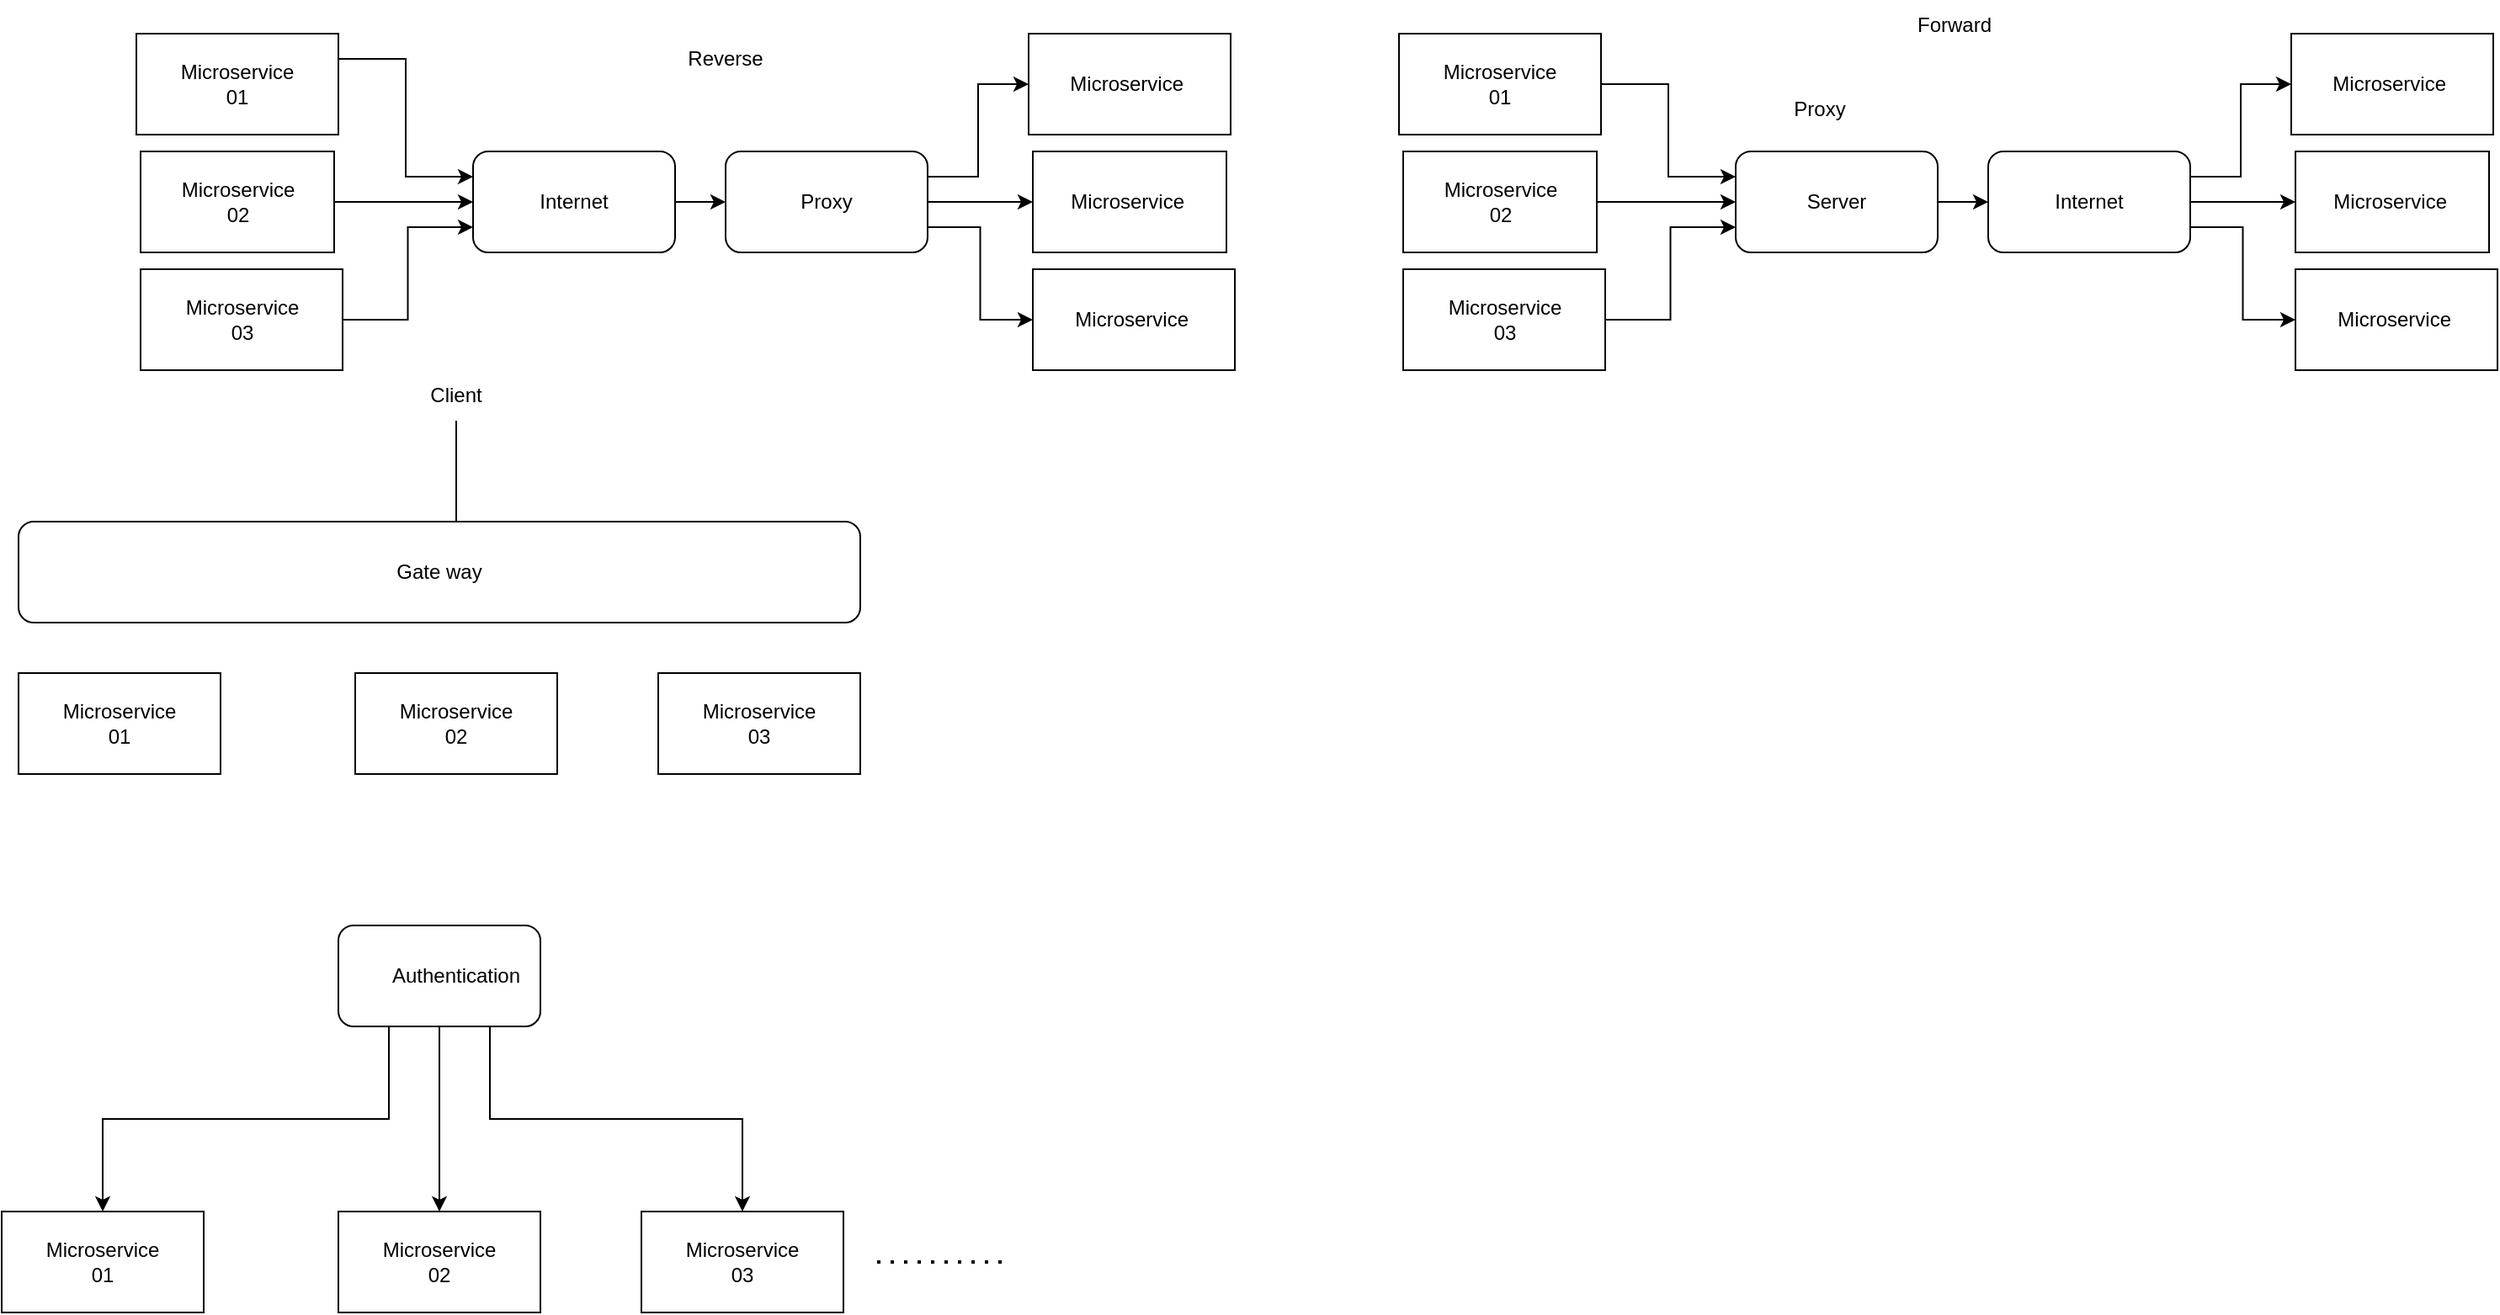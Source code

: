 <mxfile version="24.4.8" type="device">
  <diagram name="Page-1" id="jD8HohfP6R0F1PqNvO93">
    <mxGraphModel dx="704" dy="382" grid="1" gridSize="10" guides="1" tooltips="1" connect="1" arrows="1" fold="1" page="1" pageScale="1" pageWidth="850" pageHeight="1100" math="0" shadow="0">
      <root>
        <mxCell id="0" />
        <mxCell id="1" parent="0" />
        <mxCell id="3OWgbeB1RMq68cIXcPD--2" value="" style="rounded=0;whiteSpace=wrap;html=1;" vertex="1" parent="1">
          <mxGeometry x="40" y="760" width="120" height="60" as="geometry" />
        </mxCell>
        <mxCell id="3OWgbeB1RMq68cIXcPD--3" value="Microservice 01" style="text;html=1;align=center;verticalAlign=middle;whiteSpace=wrap;rounded=0;" vertex="1" parent="1">
          <mxGeometry x="70" y="775" width="60" height="30" as="geometry" />
        </mxCell>
        <mxCell id="3OWgbeB1RMq68cIXcPD--5" value="" style="rounded=0;whiteSpace=wrap;html=1;" vertex="1" parent="1">
          <mxGeometry x="420" y="760" width="120" height="60" as="geometry" />
        </mxCell>
        <mxCell id="3OWgbeB1RMq68cIXcPD--6" value="Microservice 03" style="text;html=1;align=center;verticalAlign=middle;whiteSpace=wrap;rounded=0;" vertex="1" parent="1">
          <mxGeometry x="450" y="775" width="60" height="30" as="geometry" />
        </mxCell>
        <mxCell id="3OWgbeB1RMq68cIXcPD--7" value="" style="rounded=0;whiteSpace=wrap;html=1;" vertex="1" parent="1">
          <mxGeometry x="240" y="760" width="120" height="60" as="geometry" />
        </mxCell>
        <mxCell id="3OWgbeB1RMq68cIXcPD--8" value="Microservice 02" style="text;html=1;align=center;verticalAlign=middle;whiteSpace=wrap;rounded=0;" vertex="1" parent="1">
          <mxGeometry x="270" y="775" width="60" height="30" as="geometry" />
        </mxCell>
        <mxCell id="3OWgbeB1RMq68cIXcPD--10" value="" style="endArrow=none;dashed=1;html=1;dashPattern=1 3;strokeWidth=2;rounded=0;" edge="1" parent="1">
          <mxGeometry width="50" height="50" relative="1" as="geometry">
            <mxPoint x="560" y="790" as="sourcePoint" />
            <mxPoint x="640" y="790" as="targetPoint" />
          </mxGeometry>
        </mxCell>
        <mxCell id="3OWgbeB1RMq68cIXcPD--15" style="edgeStyle=orthogonalEdgeStyle;rounded=0;orthogonalLoop=1;jettySize=auto;html=1;exitX=0.25;exitY=1;exitDx=0;exitDy=0;entryX=0.5;entryY=0;entryDx=0;entryDy=0;" edge="1" parent="1" source="3OWgbeB1RMq68cIXcPD--11" target="3OWgbeB1RMq68cIXcPD--2">
          <mxGeometry relative="1" as="geometry" />
        </mxCell>
        <mxCell id="3OWgbeB1RMq68cIXcPD--16" style="edgeStyle=orthogonalEdgeStyle;rounded=0;orthogonalLoop=1;jettySize=auto;html=1;entryX=0.5;entryY=0;entryDx=0;entryDy=0;" edge="1" parent="1" source="3OWgbeB1RMq68cIXcPD--11" target="3OWgbeB1RMq68cIXcPD--7">
          <mxGeometry relative="1" as="geometry" />
        </mxCell>
        <mxCell id="3OWgbeB1RMq68cIXcPD--17" style="edgeStyle=orthogonalEdgeStyle;rounded=0;orthogonalLoop=1;jettySize=auto;html=1;exitX=0.75;exitY=1;exitDx=0;exitDy=0;entryX=0.5;entryY=0;entryDx=0;entryDy=0;" edge="1" parent="1" source="3OWgbeB1RMq68cIXcPD--11" target="3OWgbeB1RMq68cIXcPD--5">
          <mxGeometry relative="1" as="geometry" />
        </mxCell>
        <mxCell id="3OWgbeB1RMq68cIXcPD--11" value="" style="rounded=1;whiteSpace=wrap;html=1;" vertex="1" parent="1">
          <mxGeometry x="240" y="590" width="120" height="60" as="geometry" />
        </mxCell>
        <mxCell id="3OWgbeB1RMq68cIXcPD--14" value="Authentication" style="text;html=1;align=center;verticalAlign=middle;whiteSpace=wrap;rounded=0;" vertex="1" parent="1">
          <mxGeometry x="280" y="605" width="60" height="30" as="geometry" />
        </mxCell>
        <mxCell id="3OWgbeB1RMq68cIXcPD--18" value="" style="rounded=0;whiteSpace=wrap;html=1;" vertex="1" parent="1">
          <mxGeometry x="50" y="440" width="120" height="60" as="geometry" />
        </mxCell>
        <mxCell id="3OWgbeB1RMq68cIXcPD--19" value="Microservice 01" style="text;html=1;align=center;verticalAlign=middle;whiteSpace=wrap;rounded=0;" vertex="1" parent="1">
          <mxGeometry x="80" y="455" width="60" height="30" as="geometry" />
        </mxCell>
        <mxCell id="3OWgbeB1RMq68cIXcPD--20" value="" style="rounded=0;whiteSpace=wrap;html=1;" vertex="1" parent="1">
          <mxGeometry x="430" y="440" width="120" height="60" as="geometry" />
        </mxCell>
        <mxCell id="3OWgbeB1RMq68cIXcPD--21" value="Microservice 03" style="text;html=1;align=center;verticalAlign=middle;whiteSpace=wrap;rounded=0;" vertex="1" parent="1">
          <mxGeometry x="460" y="455" width="60" height="30" as="geometry" />
        </mxCell>
        <mxCell id="3OWgbeB1RMq68cIXcPD--22" value="" style="rounded=0;whiteSpace=wrap;html=1;" vertex="1" parent="1">
          <mxGeometry x="250" y="440" width="120" height="60" as="geometry" />
        </mxCell>
        <mxCell id="3OWgbeB1RMq68cIXcPD--23" value="Microservice 02" style="text;html=1;align=center;verticalAlign=middle;whiteSpace=wrap;rounded=0;" vertex="1" parent="1">
          <mxGeometry x="280" y="455" width="60" height="30" as="geometry" />
        </mxCell>
        <mxCell id="3OWgbeB1RMq68cIXcPD--24" value="Gate way" style="rounded=1;whiteSpace=wrap;html=1;" vertex="1" parent="1">
          <mxGeometry x="50" y="350" width="500" height="60" as="geometry" />
        </mxCell>
        <mxCell id="3OWgbeB1RMq68cIXcPD--25" value="" style="endArrow=none;html=1;rounded=0;" edge="1" parent="1">
          <mxGeometry width="50" height="50" relative="1" as="geometry">
            <mxPoint x="310" y="350" as="sourcePoint" />
            <mxPoint x="310" y="290" as="targetPoint" />
            <Array as="points">
              <mxPoint x="310" y="350" />
            </Array>
          </mxGeometry>
        </mxCell>
        <mxCell id="3OWgbeB1RMq68cIXcPD--26" value="Client" style="text;html=1;align=center;verticalAlign=middle;whiteSpace=wrap;rounded=0;" vertex="1" parent="1">
          <mxGeometry x="280" y="260" width="60" height="30" as="geometry" />
        </mxCell>
        <mxCell id="3OWgbeB1RMq68cIXcPD--27" value="Reverse" style="text;html=1;align=center;verticalAlign=middle;whiteSpace=wrap;rounded=0;" vertex="1" parent="1">
          <mxGeometry x="440" y="60" width="60" height="30" as="geometry" />
        </mxCell>
        <mxCell id="3OWgbeB1RMq68cIXcPD--34" value="Forward" style="text;html=1;align=center;verticalAlign=middle;whiteSpace=wrap;rounded=0;" vertex="1" parent="1">
          <mxGeometry x="1170" y="40" width="60" height="30" as="geometry" />
        </mxCell>
        <mxCell id="3OWgbeB1RMq68cIXcPD--44" style="edgeStyle=orthogonalEdgeStyle;rounded=0;orthogonalLoop=1;jettySize=auto;html=1;exitX=1;exitY=0.25;exitDx=0;exitDy=0;entryX=0;entryY=0.25;entryDx=0;entryDy=0;" edge="1" parent="1" source="3OWgbeB1RMq68cIXcPD--36" target="3OWgbeB1RMq68cIXcPD--43">
          <mxGeometry relative="1" as="geometry" />
        </mxCell>
        <mxCell id="3OWgbeB1RMq68cIXcPD--36" value="" style="rounded=0;whiteSpace=wrap;html=1;" vertex="1" parent="1">
          <mxGeometry x="120" y="60" width="120" height="60" as="geometry" />
        </mxCell>
        <mxCell id="3OWgbeB1RMq68cIXcPD--37" value="Microservice 01" style="text;html=1;align=center;verticalAlign=middle;whiteSpace=wrap;rounded=0;" vertex="1" parent="1">
          <mxGeometry x="150" y="75" width="60" height="30" as="geometry" />
        </mxCell>
        <mxCell id="3OWgbeB1RMq68cIXcPD--46" style="edgeStyle=orthogonalEdgeStyle;rounded=0;orthogonalLoop=1;jettySize=auto;html=1;exitX=1;exitY=0.5;exitDx=0;exitDy=0;entryX=0;entryY=0.75;entryDx=0;entryDy=0;" edge="1" parent="1" source="3OWgbeB1RMq68cIXcPD--38" target="3OWgbeB1RMq68cIXcPD--43">
          <mxGeometry relative="1" as="geometry" />
        </mxCell>
        <mxCell id="3OWgbeB1RMq68cIXcPD--38" value="" style="rounded=0;whiteSpace=wrap;html=1;" vertex="1" parent="1">
          <mxGeometry x="122.5" y="200" width="120" height="60" as="geometry" />
        </mxCell>
        <mxCell id="3OWgbeB1RMq68cIXcPD--39" value="Microservice 03" style="text;html=1;align=center;verticalAlign=middle;whiteSpace=wrap;rounded=0;" vertex="1" parent="1">
          <mxGeometry x="152.5" y="215" width="60" height="30" as="geometry" />
        </mxCell>
        <mxCell id="3OWgbeB1RMq68cIXcPD--45" style="edgeStyle=orthogonalEdgeStyle;rounded=0;orthogonalLoop=1;jettySize=auto;html=1;entryX=0;entryY=0.5;entryDx=0;entryDy=0;" edge="1" parent="1" source="3OWgbeB1RMq68cIXcPD--40" target="3OWgbeB1RMq68cIXcPD--43">
          <mxGeometry relative="1" as="geometry" />
        </mxCell>
        <mxCell id="3OWgbeB1RMq68cIXcPD--40" value="" style="rounded=0;whiteSpace=wrap;html=1;" vertex="1" parent="1">
          <mxGeometry x="122.5" y="130" width="115" height="60" as="geometry" />
        </mxCell>
        <mxCell id="3OWgbeB1RMq68cIXcPD--41" value="Microservice 02" style="text;html=1;align=center;verticalAlign=middle;whiteSpace=wrap;rounded=0;" vertex="1" parent="1">
          <mxGeometry x="162.5" y="152.5" width="35" height="15" as="geometry" />
        </mxCell>
        <mxCell id="3OWgbeB1RMq68cIXcPD--48" style="edgeStyle=orthogonalEdgeStyle;rounded=0;orthogonalLoop=1;jettySize=auto;html=1;exitX=1;exitY=0.5;exitDx=0;exitDy=0;entryX=0;entryY=0.5;entryDx=0;entryDy=0;" edge="1" parent="1" source="3OWgbeB1RMq68cIXcPD--43" target="3OWgbeB1RMq68cIXcPD--47">
          <mxGeometry relative="1" as="geometry" />
        </mxCell>
        <mxCell id="3OWgbeB1RMq68cIXcPD--43" value="Internet" style="rounded=1;whiteSpace=wrap;html=1;" vertex="1" parent="1">
          <mxGeometry x="320" y="130" width="120" height="60" as="geometry" />
        </mxCell>
        <mxCell id="3OWgbeB1RMq68cIXcPD--55" style="edgeStyle=orthogonalEdgeStyle;rounded=0;orthogonalLoop=1;jettySize=auto;html=1;" edge="1" parent="1" source="3OWgbeB1RMq68cIXcPD--47" target="3OWgbeB1RMq68cIXcPD--53">
          <mxGeometry relative="1" as="geometry" />
        </mxCell>
        <mxCell id="3OWgbeB1RMq68cIXcPD--56" style="edgeStyle=orthogonalEdgeStyle;rounded=0;orthogonalLoop=1;jettySize=auto;html=1;exitX=1;exitY=0.75;exitDx=0;exitDy=0;entryX=0;entryY=0.5;entryDx=0;entryDy=0;" edge="1" parent="1" source="3OWgbeB1RMq68cIXcPD--47" target="3OWgbeB1RMq68cIXcPD--51">
          <mxGeometry relative="1" as="geometry" />
        </mxCell>
        <mxCell id="3OWgbeB1RMq68cIXcPD--57" style="edgeStyle=orthogonalEdgeStyle;rounded=0;orthogonalLoop=1;jettySize=auto;html=1;exitX=1;exitY=0.25;exitDx=0;exitDy=0;entryX=0;entryY=0.5;entryDx=0;entryDy=0;" edge="1" parent="1" source="3OWgbeB1RMq68cIXcPD--47" target="3OWgbeB1RMq68cIXcPD--49">
          <mxGeometry relative="1" as="geometry" />
        </mxCell>
        <mxCell id="3OWgbeB1RMq68cIXcPD--47" value="Proxy" style="rounded=1;whiteSpace=wrap;html=1;" vertex="1" parent="1">
          <mxGeometry x="470" y="130" width="120" height="60" as="geometry" />
        </mxCell>
        <mxCell id="3OWgbeB1RMq68cIXcPD--49" value="" style="rounded=0;whiteSpace=wrap;html=1;" vertex="1" parent="1">
          <mxGeometry x="650" y="60" width="120" height="60" as="geometry" />
        </mxCell>
        <mxCell id="3OWgbeB1RMq68cIXcPD--50" value="Microservice&amp;nbsp;" style="text;html=1;align=center;verticalAlign=middle;whiteSpace=wrap;rounded=0;" vertex="1" parent="1">
          <mxGeometry x="680" y="75" width="60" height="30" as="geometry" />
        </mxCell>
        <mxCell id="3OWgbeB1RMq68cIXcPD--51" value="" style="rounded=0;whiteSpace=wrap;html=1;" vertex="1" parent="1">
          <mxGeometry x="652.5" y="200" width="120" height="60" as="geometry" />
        </mxCell>
        <mxCell id="3OWgbeB1RMq68cIXcPD--52" value="Microservice&amp;nbsp;" style="text;html=1;align=center;verticalAlign=middle;whiteSpace=wrap;rounded=0;" vertex="1" parent="1">
          <mxGeometry x="682.5" y="215" width="60" height="30" as="geometry" />
        </mxCell>
        <mxCell id="3OWgbeB1RMq68cIXcPD--53" value="" style="rounded=0;whiteSpace=wrap;html=1;" vertex="1" parent="1">
          <mxGeometry x="652.5" y="130" width="115" height="60" as="geometry" />
        </mxCell>
        <mxCell id="3OWgbeB1RMq68cIXcPD--54" value="Microservice&amp;nbsp;" style="text;html=1;align=center;verticalAlign=middle;whiteSpace=wrap;rounded=0;" vertex="1" parent="1">
          <mxGeometry x="692.5" y="152.5" width="35" height="15" as="geometry" />
        </mxCell>
        <mxCell id="3OWgbeB1RMq68cIXcPD--74" style="edgeStyle=orthogonalEdgeStyle;rounded=0;orthogonalLoop=1;jettySize=auto;html=1;entryX=0;entryY=0.25;entryDx=0;entryDy=0;" edge="1" parent="1" source="3OWgbeB1RMq68cIXcPD--58" target="3OWgbeB1RMq68cIXcPD--64">
          <mxGeometry relative="1" as="geometry" />
        </mxCell>
        <mxCell id="3OWgbeB1RMq68cIXcPD--58" value="" style="rounded=0;whiteSpace=wrap;html=1;" vertex="1" parent="1">
          <mxGeometry x="870" y="60" width="120" height="60" as="geometry" />
        </mxCell>
        <mxCell id="3OWgbeB1RMq68cIXcPD--59" value="Microservice 01" style="text;html=1;align=center;verticalAlign=middle;whiteSpace=wrap;rounded=0;" vertex="1" parent="1">
          <mxGeometry x="900" y="75" width="60" height="30" as="geometry" />
        </mxCell>
        <mxCell id="3OWgbeB1RMq68cIXcPD--76" style="edgeStyle=orthogonalEdgeStyle;rounded=0;orthogonalLoop=1;jettySize=auto;html=1;entryX=0;entryY=0.75;entryDx=0;entryDy=0;" edge="1" parent="1" source="3OWgbeB1RMq68cIXcPD--60" target="3OWgbeB1RMq68cIXcPD--64">
          <mxGeometry relative="1" as="geometry" />
        </mxCell>
        <mxCell id="3OWgbeB1RMq68cIXcPD--60" value="" style="rounded=0;whiteSpace=wrap;html=1;" vertex="1" parent="1">
          <mxGeometry x="872.5" y="200" width="120" height="60" as="geometry" />
        </mxCell>
        <mxCell id="3OWgbeB1RMq68cIXcPD--61" value="Microservice 03" style="text;html=1;align=center;verticalAlign=middle;whiteSpace=wrap;rounded=0;" vertex="1" parent="1">
          <mxGeometry x="902.5" y="215" width="60" height="30" as="geometry" />
        </mxCell>
        <mxCell id="3OWgbeB1RMq68cIXcPD--75" style="edgeStyle=orthogonalEdgeStyle;rounded=0;orthogonalLoop=1;jettySize=auto;html=1;entryX=0;entryY=0.5;entryDx=0;entryDy=0;" edge="1" parent="1" source="3OWgbeB1RMq68cIXcPD--62" target="3OWgbeB1RMq68cIXcPD--64">
          <mxGeometry relative="1" as="geometry" />
        </mxCell>
        <mxCell id="3OWgbeB1RMq68cIXcPD--62" value="" style="rounded=0;whiteSpace=wrap;html=1;" vertex="1" parent="1">
          <mxGeometry x="872.5" y="130" width="115" height="60" as="geometry" />
        </mxCell>
        <mxCell id="3OWgbeB1RMq68cIXcPD--63" value="Microservice 02" style="text;html=1;align=center;verticalAlign=middle;whiteSpace=wrap;rounded=0;" vertex="1" parent="1">
          <mxGeometry x="912.5" y="152.5" width="35" height="15" as="geometry" />
        </mxCell>
        <mxCell id="3OWgbeB1RMq68cIXcPD--77" style="edgeStyle=orthogonalEdgeStyle;rounded=0;orthogonalLoop=1;jettySize=auto;html=1;" edge="1" parent="1" source="3OWgbeB1RMq68cIXcPD--64" target="3OWgbeB1RMq68cIXcPD--65">
          <mxGeometry relative="1" as="geometry" />
        </mxCell>
        <mxCell id="3OWgbeB1RMq68cIXcPD--64" value="Server" style="rounded=1;whiteSpace=wrap;html=1;" vertex="1" parent="1">
          <mxGeometry x="1070" y="130" width="120" height="60" as="geometry" />
        </mxCell>
        <mxCell id="3OWgbeB1RMq68cIXcPD--78" style="edgeStyle=orthogonalEdgeStyle;rounded=0;orthogonalLoop=1;jettySize=auto;html=1;entryX=0;entryY=0.5;entryDx=0;entryDy=0;exitX=1;exitY=0.25;exitDx=0;exitDy=0;" edge="1" parent="1" source="3OWgbeB1RMq68cIXcPD--65" target="3OWgbeB1RMq68cIXcPD--66">
          <mxGeometry relative="1" as="geometry" />
        </mxCell>
        <mxCell id="3OWgbeB1RMq68cIXcPD--79" style="edgeStyle=orthogonalEdgeStyle;rounded=0;orthogonalLoop=1;jettySize=auto;html=1;" edge="1" parent="1" source="3OWgbeB1RMq68cIXcPD--65" target="3OWgbeB1RMq68cIXcPD--70">
          <mxGeometry relative="1" as="geometry" />
        </mxCell>
        <mxCell id="3OWgbeB1RMq68cIXcPD--80" style="edgeStyle=orthogonalEdgeStyle;rounded=0;orthogonalLoop=1;jettySize=auto;html=1;exitX=1;exitY=0.75;exitDx=0;exitDy=0;entryX=0;entryY=0.5;entryDx=0;entryDy=0;" edge="1" parent="1" source="3OWgbeB1RMq68cIXcPD--65" target="3OWgbeB1RMq68cIXcPD--68">
          <mxGeometry relative="1" as="geometry" />
        </mxCell>
        <mxCell id="3OWgbeB1RMq68cIXcPD--65" value="Internet" style="rounded=1;whiteSpace=wrap;html=1;" vertex="1" parent="1">
          <mxGeometry x="1220" y="130" width="120" height="60" as="geometry" />
        </mxCell>
        <mxCell id="3OWgbeB1RMq68cIXcPD--66" value="" style="rounded=0;whiteSpace=wrap;html=1;" vertex="1" parent="1">
          <mxGeometry x="1400" y="60" width="120" height="60" as="geometry" />
        </mxCell>
        <mxCell id="3OWgbeB1RMq68cIXcPD--67" value="Microservice&amp;nbsp;" style="text;html=1;align=center;verticalAlign=middle;whiteSpace=wrap;rounded=0;" vertex="1" parent="1">
          <mxGeometry x="1430" y="75" width="60" height="30" as="geometry" />
        </mxCell>
        <mxCell id="3OWgbeB1RMq68cIXcPD--68" value="" style="rounded=0;whiteSpace=wrap;html=1;" vertex="1" parent="1">
          <mxGeometry x="1402.5" y="200" width="120" height="60" as="geometry" />
        </mxCell>
        <mxCell id="3OWgbeB1RMq68cIXcPD--69" value="Microservice&amp;nbsp;" style="text;html=1;align=center;verticalAlign=middle;whiteSpace=wrap;rounded=0;" vertex="1" parent="1">
          <mxGeometry x="1432.5" y="215" width="60" height="30" as="geometry" />
        </mxCell>
        <mxCell id="3OWgbeB1RMq68cIXcPD--70" value="" style="rounded=0;whiteSpace=wrap;html=1;" vertex="1" parent="1">
          <mxGeometry x="1402.5" y="130" width="115" height="60" as="geometry" />
        </mxCell>
        <mxCell id="3OWgbeB1RMq68cIXcPD--71" value="Microservice&amp;nbsp;" style="text;html=1;align=center;verticalAlign=middle;whiteSpace=wrap;rounded=0;" vertex="1" parent="1">
          <mxGeometry x="1442.5" y="152.5" width="35" height="15" as="geometry" />
        </mxCell>
        <mxCell id="3OWgbeB1RMq68cIXcPD--81" value="Proxy" style="text;html=1;align=center;verticalAlign=middle;whiteSpace=wrap;rounded=0;" vertex="1" parent="1">
          <mxGeometry x="1090" y="90" width="60" height="30" as="geometry" />
        </mxCell>
      </root>
    </mxGraphModel>
  </diagram>
</mxfile>
